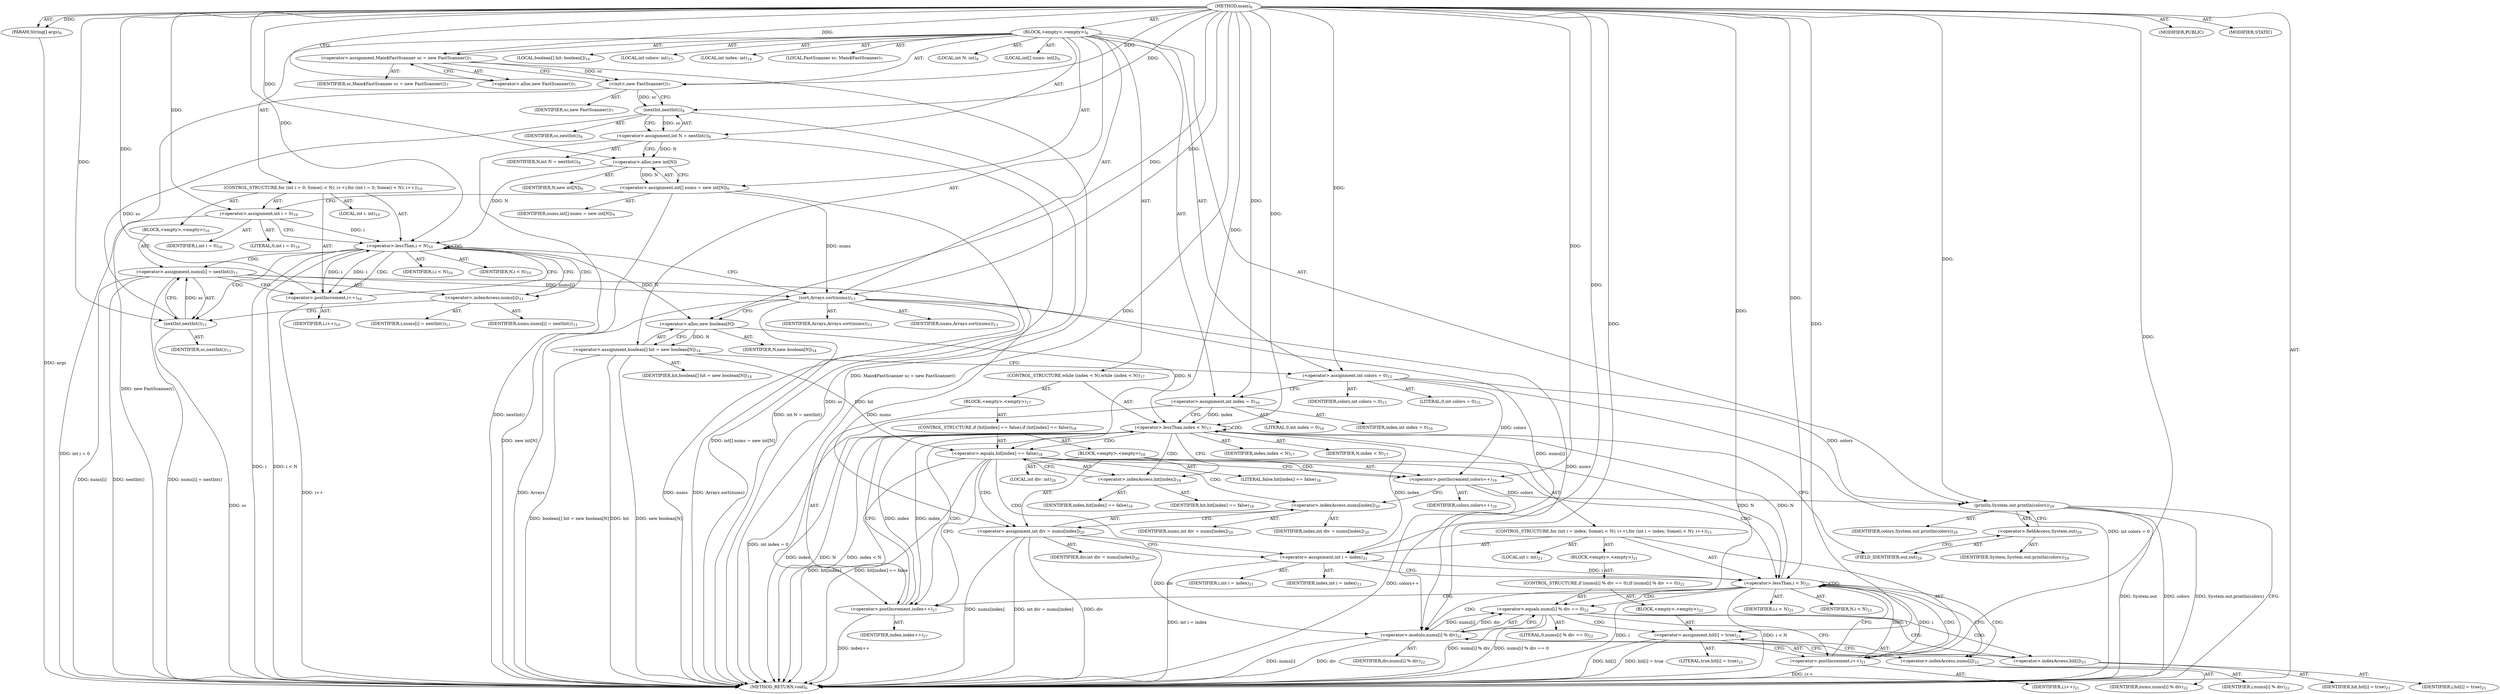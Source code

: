 digraph "main" {  
"31" [label = <(METHOD,main)<SUB>6</SUB>> ]
"32" [label = <(PARAM,String[] args)<SUB>6</SUB>> ]
"33" [label = <(BLOCK,&lt;empty&gt;,&lt;empty&gt;)<SUB>6</SUB>> ]
"4" [label = <(LOCAL,FastScanner sc: Main$FastScanner)<SUB>7</SUB>> ]
"34" [label = <(&lt;operator&gt;.assignment,Main$FastScanner sc = new FastScanner())<SUB>7</SUB>> ]
"35" [label = <(IDENTIFIER,sc,Main$FastScanner sc = new FastScanner())<SUB>7</SUB>> ]
"36" [label = <(&lt;operator&gt;.alloc,new FastScanner())<SUB>7</SUB>> ]
"37" [label = <(&lt;init&gt;,new FastScanner())<SUB>7</SUB>> ]
"3" [label = <(IDENTIFIER,sc,new FastScanner())<SUB>7</SUB>> ]
"38" [label = <(LOCAL,int N: int)<SUB>8</SUB>> ]
"39" [label = <(&lt;operator&gt;.assignment,int N = nextInt())<SUB>8</SUB>> ]
"40" [label = <(IDENTIFIER,N,int N = nextInt())<SUB>8</SUB>> ]
"41" [label = <(nextInt,nextInt())<SUB>8</SUB>> ]
"42" [label = <(IDENTIFIER,sc,nextInt())<SUB>8</SUB>> ]
"43" [label = <(LOCAL,int[] nums: int[])<SUB>9</SUB>> ]
"44" [label = <(&lt;operator&gt;.assignment,int[] nums = new int[N])<SUB>9</SUB>> ]
"45" [label = <(IDENTIFIER,nums,int[] nums = new int[N])<SUB>9</SUB>> ]
"46" [label = <(&lt;operator&gt;.alloc,new int[N])> ]
"47" [label = <(IDENTIFIER,N,new int[N])<SUB>9</SUB>> ]
"48" [label = <(CONTROL_STRUCTURE,for (int i = 0; Some(i &lt; N); i++),for (int i = 0; Some(i &lt; N); i++))<SUB>10</SUB>> ]
"49" [label = <(LOCAL,int i: int)<SUB>10</SUB>> ]
"50" [label = <(&lt;operator&gt;.assignment,int i = 0)<SUB>10</SUB>> ]
"51" [label = <(IDENTIFIER,i,int i = 0)<SUB>10</SUB>> ]
"52" [label = <(LITERAL,0,int i = 0)<SUB>10</SUB>> ]
"53" [label = <(&lt;operator&gt;.lessThan,i &lt; N)<SUB>10</SUB>> ]
"54" [label = <(IDENTIFIER,i,i &lt; N)<SUB>10</SUB>> ]
"55" [label = <(IDENTIFIER,N,i &lt; N)<SUB>10</SUB>> ]
"56" [label = <(&lt;operator&gt;.postIncrement,i++)<SUB>10</SUB>> ]
"57" [label = <(IDENTIFIER,i,i++)<SUB>10</SUB>> ]
"58" [label = <(BLOCK,&lt;empty&gt;,&lt;empty&gt;)<SUB>10</SUB>> ]
"59" [label = <(&lt;operator&gt;.assignment,nums[i] = nextInt())<SUB>11</SUB>> ]
"60" [label = <(&lt;operator&gt;.indexAccess,nums[i])<SUB>11</SUB>> ]
"61" [label = <(IDENTIFIER,nums,nums[i] = nextInt())<SUB>11</SUB>> ]
"62" [label = <(IDENTIFIER,i,nums[i] = nextInt())<SUB>11</SUB>> ]
"63" [label = <(nextInt,nextInt())<SUB>11</SUB>> ]
"64" [label = <(IDENTIFIER,sc,nextInt())<SUB>11</SUB>> ]
"65" [label = <(sort,Arrays.sort(nums))<SUB>13</SUB>> ]
"66" [label = <(IDENTIFIER,Arrays,Arrays.sort(nums))<SUB>13</SUB>> ]
"67" [label = <(IDENTIFIER,nums,Arrays.sort(nums))<SUB>13</SUB>> ]
"68" [label = <(LOCAL,boolean[] hit: boolean[])<SUB>14</SUB>> ]
"69" [label = <(&lt;operator&gt;.assignment,boolean[] hit = new boolean[N])<SUB>14</SUB>> ]
"70" [label = <(IDENTIFIER,hit,boolean[] hit = new boolean[N])<SUB>14</SUB>> ]
"71" [label = <(&lt;operator&gt;.alloc,new boolean[N])> ]
"72" [label = <(IDENTIFIER,N,new boolean[N])<SUB>14</SUB>> ]
"73" [label = <(LOCAL,int colors: int)<SUB>15</SUB>> ]
"74" [label = <(&lt;operator&gt;.assignment,int colors = 0)<SUB>15</SUB>> ]
"75" [label = <(IDENTIFIER,colors,int colors = 0)<SUB>15</SUB>> ]
"76" [label = <(LITERAL,0,int colors = 0)<SUB>15</SUB>> ]
"77" [label = <(LOCAL,int index: int)<SUB>16</SUB>> ]
"78" [label = <(&lt;operator&gt;.assignment,int index = 0)<SUB>16</SUB>> ]
"79" [label = <(IDENTIFIER,index,int index = 0)<SUB>16</SUB>> ]
"80" [label = <(LITERAL,0,int index = 0)<SUB>16</SUB>> ]
"81" [label = <(CONTROL_STRUCTURE,while (index &lt; N),while (index &lt; N))<SUB>17</SUB>> ]
"82" [label = <(&lt;operator&gt;.lessThan,index &lt; N)<SUB>17</SUB>> ]
"83" [label = <(IDENTIFIER,index,index &lt; N)<SUB>17</SUB>> ]
"84" [label = <(IDENTIFIER,N,index &lt; N)<SUB>17</SUB>> ]
"85" [label = <(BLOCK,&lt;empty&gt;,&lt;empty&gt;)<SUB>17</SUB>> ]
"86" [label = <(CONTROL_STRUCTURE,if (hit[index] == false),if (hit[index] == false))<SUB>18</SUB>> ]
"87" [label = <(&lt;operator&gt;.equals,hit[index] == false)<SUB>18</SUB>> ]
"88" [label = <(&lt;operator&gt;.indexAccess,hit[index])<SUB>18</SUB>> ]
"89" [label = <(IDENTIFIER,hit,hit[index] == false)<SUB>18</SUB>> ]
"90" [label = <(IDENTIFIER,index,hit[index] == false)<SUB>18</SUB>> ]
"91" [label = <(LITERAL,false,hit[index] == false)<SUB>18</SUB>> ]
"92" [label = <(BLOCK,&lt;empty&gt;,&lt;empty&gt;)<SUB>18</SUB>> ]
"93" [label = <(&lt;operator&gt;.postIncrement,colors++)<SUB>19</SUB>> ]
"94" [label = <(IDENTIFIER,colors,colors++)<SUB>19</SUB>> ]
"95" [label = <(LOCAL,int div: int)<SUB>20</SUB>> ]
"96" [label = <(&lt;operator&gt;.assignment,int div = nums[index])<SUB>20</SUB>> ]
"97" [label = <(IDENTIFIER,div,int div = nums[index])<SUB>20</SUB>> ]
"98" [label = <(&lt;operator&gt;.indexAccess,nums[index])<SUB>20</SUB>> ]
"99" [label = <(IDENTIFIER,nums,int div = nums[index])<SUB>20</SUB>> ]
"100" [label = <(IDENTIFIER,index,int div = nums[index])<SUB>20</SUB>> ]
"101" [label = <(CONTROL_STRUCTURE,for (int i = index; Some(i &lt; N); i++),for (int i = index; Some(i &lt; N); i++))<SUB>21</SUB>> ]
"102" [label = <(LOCAL,int i: int)<SUB>21</SUB>> ]
"103" [label = <(&lt;operator&gt;.assignment,int i = index)<SUB>21</SUB>> ]
"104" [label = <(IDENTIFIER,i,int i = index)<SUB>21</SUB>> ]
"105" [label = <(IDENTIFIER,index,int i = index)<SUB>21</SUB>> ]
"106" [label = <(&lt;operator&gt;.lessThan,i &lt; N)<SUB>21</SUB>> ]
"107" [label = <(IDENTIFIER,i,i &lt; N)<SUB>21</SUB>> ]
"108" [label = <(IDENTIFIER,N,i &lt; N)<SUB>21</SUB>> ]
"109" [label = <(&lt;operator&gt;.postIncrement,i++)<SUB>21</SUB>> ]
"110" [label = <(IDENTIFIER,i,i++)<SUB>21</SUB>> ]
"111" [label = <(BLOCK,&lt;empty&gt;,&lt;empty&gt;)<SUB>21</SUB>> ]
"112" [label = <(CONTROL_STRUCTURE,if (nums[i] % div == 0),if (nums[i] % div == 0))<SUB>22</SUB>> ]
"113" [label = <(&lt;operator&gt;.equals,nums[i] % div == 0)<SUB>22</SUB>> ]
"114" [label = <(&lt;operator&gt;.modulo,nums[i] % div)<SUB>22</SUB>> ]
"115" [label = <(&lt;operator&gt;.indexAccess,nums[i])<SUB>22</SUB>> ]
"116" [label = <(IDENTIFIER,nums,nums[i] % div)<SUB>22</SUB>> ]
"117" [label = <(IDENTIFIER,i,nums[i] % div)<SUB>22</SUB>> ]
"118" [label = <(IDENTIFIER,div,nums[i] % div)<SUB>22</SUB>> ]
"119" [label = <(LITERAL,0,nums[i] % div == 0)<SUB>22</SUB>> ]
"120" [label = <(BLOCK,&lt;empty&gt;,&lt;empty&gt;)<SUB>22</SUB>> ]
"121" [label = <(&lt;operator&gt;.assignment,hit[i] = true)<SUB>23</SUB>> ]
"122" [label = <(&lt;operator&gt;.indexAccess,hit[i])<SUB>23</SUB>> ]
"123" [label = <(IDENTIFIER,hit,hit[i] = true)<SUB>23</SUB>> ]
"124" [label = <(IDENTIFIER,i,hit[i] = true)<SUB>23</SUB>> ]
"125" [label = <(LITERAL,true,hit[i] = true)<SUB>23</SUB>> ]
"126" [label = <(&lt;operator&gt;.postIncrement,index++)<SUB>27</SUB>> ]
"127" [label = <(IDENTIFIER,index,index++)<SUB>27</SUB>> ]
"128" [label = <(println,System.out.println(colors))<SUB>29</SUB>> ]
"129" [label = <(&lt;operator&gt;.fieldAccess,System.out)<SUB>29</SUB>> ]
"130" [label = <(IDENTIFIER,System,System.out.println(colors))<SUB>29</SUB>> ]
"131" [label = <(FIELD_IDENTIFIER,out,out)<SUB>29</SUB>> ]
"132" [label = <(IDENTIFIER,colors,System.out.println(colors))<SUB>29</SUB>> ]
"133" [label = <(MODIFIER,PUBLIC)> ]
"134" [label = <(MODIFIER,STATIC)> ]
"135" [label = <(METHOD_RETURN,void)<SUB>6</SUB>> ]
  "31" -> "32"  [ label = "AST: "] 
  "31" -> "33"  [ label = "AST: "] 
  "31" -> "133"  [ label = "AST: "] 
  "31" -> "134"  [ label = "AST: "] 
  "31" -> "135"  [ label = "AST: "] 
  "33" -> "4"  [ label = "AST: "] 
  "33" -> "34"  [ label = "AST: "] 
  "33" -> "37"  [ label = "AST: "] 
  "33" -> "38"  [ label = "AST: "] 
  "33" -> "39"  [ label = "AST: "] 
  "33" -> "43"  [ label = "AST: "] 
  "33" -> "44"  [ label = "AST: "] 
  "33" -> "48"  [ label = "AST: "] 
  "33" -> "65"  [ label = "AST: "] 
  "33" -> "68"  [ label = "AST: "] 
  "33" -> "69"  [ label = "AST: "] 
  "33" -> "73"  [ label = "AST: "] 
  "33" -> "74"  [ label = "AST: "] 
  "33" -> "77"  [ label = "AST: "] 
  "33" -> "78"  [ label = "AST: "] 
  "33" -> "81"  [ label = "AST: "] 
  "33" -> "128"  [ label = "AST: "] 
  "34" -> "35"  [ label = "AST: "] 
  "34" -> "36"  [ label = "AST: "] 
  "37" -> "3"  [ label = "AST: "] 
  "39" -> "40"  [ label = "AST: "] 
  "39" -> "41"  [ label = "AST: "] 
  "41" -> "42"  [ label = "AST: "] 
  "44" -> "45"  [ label = "AST: "] 
  "44" -> "46"  [ label = "AST: "] 
  "46" -> "47"  [ label = "AST: "] 
  "48" -> "49"  [ label = "AST: "] 
  "48" -> "50"  [ label = "AST: "] 
  "48" -> "53"  [ label = "AST: "] 
  "48" -> "56"  [ label = "AST: "] 
  "48" -> "58"  [ label = "AST: "] 
  "50" -> "51"  [ label = "AST: "] 
  "50" -> "52"  [ label = "AST: "] 
  "53" -> "54"  [ label = "AST: "] 
  "53" -> "55"  [ label = "AST: "] 
  "56" -> "57"  [ label = "AST: "] 
  "58" -> "59"  [ label = "AST: "] 
  "59" -> "60"  [ label = "AST: "] 
  "59" -> "63"  [ label = "AST: "] 
  "60" -> "61"  [ label = "AST: "] 
  "60" -> "62"  [ label = "AST: "] 
  "63" -> "64"  [ label = "AST: "] 
  "65" -> "66"  [ label = "AST: "] 
  "65" -> "67"  [ label = "AST: "] 
  "69" -> "70"  [ label = "AST: "] 
  "69" -> "71"  [ label = "AST: "] 
  "71" -> "72"  [ label = "AST: "] 
  "74" -> "75"  [ label = "AST: "] 
  "74" -> "76"  [ label = "AST: "] 
  "78" -> "79"  [ label = "AST: "] 
  "78" -> "80"  [ label = "AST: "] 
  "81" -> "82"  [ label = "AST: "] 
  "81" -> "85"  [ label = "AST: "] 
  "82" -> "83"  [ label = "AST: "] 
  "82" -> "84"  [ label = "AST: "] 
  "85" -> "86"  [ label = "AST: "] 
  "85" -> "126"  [ label = "AST: "] 
  "86" -> "87"  [ label = "AST: "] 
  "86" -> "92"  [ label = "AST: "] 
  "87" -> "88"  [ label = "AST: "] 
  "87" -> "91"  [ label = "AST: "] 
  "88" -> "89"  [ label = "AST: "] 
  "88" -> "90"  [ label = "AST: "] 
  "92" -> "93"  [ label = "AST: "] 
  "92" -> "95"  [ label = "AST: "] 
  "92" -> "96"  [ label = "AST: "] 
  "92" -> "101"  [ label = "AST: "] 
  "93" -> "94"  [ label = "AST: "] 
  "96" -> "97"  [ label = "AST: "] 
  "96" -> "98"  [ label = "AST: "] 
  "98" -> "99"  [ label = "AST: "] 
  "98" -> "100"  [ label = "AST: "] 
  "101" -> "102"  [ label = "AST: "] 
  "101" -> "103"  [ label = "AST: "] 
  "101" -> "106"  [ label = "AST: "] 
  "101" -> "109"  [ label = "AST: "] 
  "101" -> "111"  [ label = "AST: "] 
  "103" -> "104"  [ label = "AST: "] 
  "103" -> "105"  [ label = "AST: "] 
  "106" -> "107"  [ label = "AST: "] 
  "106" -> "108"  [ label = "AST: "] 
  "109" -> "110"  [ label = "AST: "] 
  "111" -> "112"  [ label = "AST: "] 
  "112" -> "113"  [ label = "AST: "] 
  "112" -> "120"  [ label = "AST: "] 
  "113" -> "114"  [ label = "AST: "] 
  "113" -> "119"  [ label = "AST: "] 
  "114" -> "115"  [ label = "AST: "] 
  "114" -> "118"  [ label = "AST: "] 
  "115" -> "116"  [ label = "AST: "] 
  "115" -> "117"  [ label = "AST: "] 
  "120" -> "121"  [ label = "AST: "] 
  "121" -> "122"  [ label = "AST: "] 
  "121" -> "125"  [ label = "AST: "] 
  "122" -> "123"  [ label = "AST: "] 
  "122" -> "124"  [ label = "AST: "] 
  "126" -> "127"  [ label = "AST: "] 
  "128" -> "129"  [ label = "AST: "] 
  "128" -> "132"  [ label = "AST: "] 
  "129" -> "130"  [ label = "AST: "] 
  "129" -> "131"  [ label = "AST: "] 
  "34" -> "37"  [ label = "CFG: "] 
  "37" -> "41"  [ label = "CFG: "] 
  "39" -> "46"  [ label = "CFG: "] 
  "44" -> "50"  [ label = "CFG: "] 
  "65" -> "71"  [ label = "CFG: "] 
  "69" -> "74"  [ label = "CFG: "] 
  "74" -> "78"  [ label = "CFG: "] 
  "78" -> "82"  [ label = "CFG: "] 
  "128" -> "135"  [ label = "CFG: "] 
  "36" -> "34"  [ label = "CFG: "] 
  "41" -> "39"  [ label = "CFG: "] 
  "46" -> "44"  [ label = "CFG: "] 
  "50" -> "53"  [ label = "CFG: "] 
  "53" -> "60"  [ label = "CFG: "] 
  "53" -> "65"  [ label = "CFG: "] 
  "56" -> "53"  [ label = "CFG: "] 
  "71" -> "69"  [ label = "CFG: "] 
  "82" -> "88"  [ label = "CFG: "] 
  "82" -> "131"  [ label = "CFG: "] 
  "129" -> "128"  [ label = "CFG: "] 
  "59" -> "56"  [ label = "CFG: "] 
  "126" -> "82"  [ label = "CFG: "] 
  "131" -> "129"  [ label = "CFG: "] 
  "60" -> "63"  [ label = "CFG: "] 
  "63" -> "59"  [ label = "CFG: "] 
  "87" -> "93"  [ label = "CFG: "] 
  "87" -> "126"  [ label = "CFG: "] 
  "88" -> "87"  [ label = "CFG: "] 
  "93" -> "98"  [ label = "CFG: "] 
  "96" -> "103"  [ label = "CFG: "] 
  "98" -> "96"  [ label = "CFG: "] 
  "103" -> "106"  [ label = "CFG: "] 
  "106" -> "115"  [ label = "CFG: "] 
  "106" -> "126"  [ label = "CFG: "] 
  "109" -> "106"  [ label = "CFG: "] 
  "113" -> "122"  [ label = "CFG: "] 
  "113" -> "109"  [ label = "CFG: "] 
  "114" -> "113"  [ label = "CFG: "] 
  "121" -> "109"  [ label = "CFG: "] 
  "115" -> "114"  [ label = "CFG: "] 
  "122" -> "121"  [ label = "CFG: "] 
  "31" -> "36"  [ label = "CFG: "] 
  "32" -> "135"  [ label = "DDG: args"] 
  "34" -> "135"  [ label = "DDG: Main$FastScanner sc = new FastScanner()"] 
  "37" -> "135"  [ label = "DDG: new FastScanner()"] 
  "41" -> "135"  [ label = "DDG: sc"] 
  "39" -> "135"  [ label = "DDG: nextInt()"] 
  "39" -> "135"  [ label = "DDG: int N = nextInt()"] 
  "44" -> "135"  [ label = "DDG: new int[N]"] 
  "44" -> "135"  [ label = "DDG: int[] nums = new int[N]"] 
  "50" -> "135"  [ label = "DDG: int i = 0"] 
  "53" -> "135"  [ label = "DDG: i"] 
  "53" -> "135"  [ label = "DDG: i &lt; N"] 
  "65" -> "135"  [ label = "DDG: nums"] 
  "65" -> "135"  [ label = "DDG: Arrays.sort(nums)"] 
  "69" -> "135"  [ label = "DDG: hit"] 
  "69" -> "135"  [ label = "DDG: new boolean[N]"] 
  "69" -> "135"  [ label = "DDG: boolean[] hit = new boolean[N]"] 
  "74" -> "135"  [ label = "DDG: int colors = 0"] 
  "78" -> "135"  [ label = "DDG: int index = 0"] 
  "82" -> "135"  [ label = "DDG: index"] 
  "82" -> "135"  [ label = "DDG: N"] 
  "82" -> "135"  [ label = "DDG: index &lt; N"] 
  "128" -> "135"  [ label = "DDG: System.out"] 
  "128" -> "135"  [ label = "DDG: colors"] 
  "128" -> "135"  [ label = "DDG: System.out.println(colors)"] 
  "87" -> "135"  [ label = "DDG: hit[index]"] 
  "87" -> "135"  [ label = "DDG: hit[index] == false"] 
  "93" -> "135"  [ label = "DDG: colors++"] 
  "96" -> "135"  [ label = "DDG: div"] 
  "96" -> "135"  [ label = "DDG: nums[index]"] 
  "96" -> "135"  [ label = "DDG: int div = nums[index]"] 
  "103" -> "135"  [ label = "DDG: int i = index"] 
  "106" -> "135"  [ label = "DDG: i"] 
  "106" -> "135"  [ label = "DDG: i &lt; N"] 
  "126" -> "135"  [ label = "DDG: index++"] 
  "114" -> "135"  [ label = "DDG: nums[i]"] 
  "114" -> "135"  [ label = "DDG: div"] 
  "113" -> "135"  [ label = "DDG: nums[i] % div"] 
  "113" -> "135"  [ label = "DDG: nums[i] % div == 0"] 
  "121" -> "135"  [ label = "DDG: hit[i]"] 
  "121" -> "135"  [ label = "DDG: hit[i] = true"] 
  "109" -> "135"  [ label = "DDG: i++"] 
  "59" -> "135"  [ label = "DDG: nums[i]"] 
  "63" -> "135"  [ label = "DDG: sc"] 
  "59" -> "135"  [ label = "DDG: nextInt()"] 
  "59" -> "135"  [ label = "DDG: nums[i] = nextInt()"] 
  "56" -> "135"  [ label = "DDG: i++"] 
  "65" -> "135"  [ label = "DDG: Arrays"] 
  "31" -> "32"  [ label = "DDG: "] 
  "31" -> "34"  [ label = "DDG: "] 
  "41" -> "39"  [ label = "DDG: sc"] 
  "46" -> "44"  [ label = "DDG: N"] 
  "71" -> "69"  [ label = "DDG: N"] 
  "31" -> "74"  [ label = "DDG: "] 
  "31" -> "78"  [ label = "DDG: "] 
  "34" -> "37"  [ label = "DDG: sc"] 
  "31" -> "37"  [ label = "DDG: "] 
  "31" -> "50"  [ label = "DDG: "] 
  "31" -> "65"  [ label = "DDG: "] 
  "44" -> "65"  [ label = "DDG: nums"] 
  "59" -> "65"  [ label = "DDG: nums[i]"] 
  "74" -> "128"  [ label = "DDG: colors"] 
  "93" -> "128"  [ label = "DDG: colors"] 
  "31" -> "128"  [ label = "DDG: "] 
  "37" -> "41"  [ label = "DDG: sc"] 
  "31" -> "41"  [ label = "DDG: "] 
  "39" -> "46"  [ label = "DDG: N"] 
  "31" -> "46"  [ label = "DDG: "] 
  "50" -> "53"  [ label = "DDG: i"] 
  "56" -> "53"  [ label = "DDG: i"] 
  "31" -> "53"  [ label = "DDG: "] 
  "46" -> "53"  [ label = "DDG: N"] 
  "53" -> "56"  [ label = "DDG: i"] 
  "31" -> "56"  [ label = "DDG: "] 
  "63" -> "59"  [ label = "DDG: sc"] 
  "53" -> "71"  [ label = "DDG: N"] 
  "31" -> "71"  [ label = "DDG: "] 
  "78" -> "82"  [ label = "DDG: index"] 
  "126" -> "82"  [ label = "DDG: index"] 
  "31" -> "82"  [ label = "DDG: "] 
  "71" -> "82"  [ label = "DDG: N"] 
  "106" -> "82"  [ label = "DDG: N"] 
  "82" -> "126"  [ label = "DDG: index"] 
  "31" -> "126"  [ label = "DDG: "] 
  "41" -> "63"  [ label = "DDG: sc"] 
  "31" -> "63"  [ label = "DDG: "] 
  "69" -> "87"  [ label = "DDG: hit"] 
  "31" -> "87"  [ label = "DDG: "] 
  "65" -> "96"  [ label = "DDG: nums"] 
  "74" -> "93"  [ label = "DDG: colors"] 
  "31" -> "93"  [ label = "DDG: "] 
  "82" -> "103"  [ label = "DDG: index"] 
  "31" -> "103"  [ label = "DDG: "] 
  "103" -> "106"  [ label = "DDG: i"] 
  "109" -> "106"  [ label = "DDG: i"] 
  "31" -> "106"  [ label = "DDG: "] 
  "82" -> "106"  [ label = "DDG: N"] 
  "106" -> "109"  [ label = "DDG: i"] 
  "31" -> "109"  [ label = "DDG: "] 
  "114" -> "113"  [ label = "DDG: nums[i]"] 
  "114" -> "113"  [ label = "DDG: div"] 
  "31" -> "113"  [ label = "DDG: "] 
  "31" -> "121"  [ label = "DDG: "] 
  "65" -> "114"  [ label = "DDG: nums"] 
  "59" -> "114"  [ label = "DDG: nums[i]"] 
  "96" -> "114"  [ label = "DDG: div"] 
  "31" -> "114"  [ label = "DDG: "] 
  "53" -> "60"  [ label = "CDG: "] 
  "53" -> "56"  [ label = "CDG: "] 
  "53" -> "59"  [ label = "CDG: "] 
  "53" -> "53"  [ label = "CDG: "] 
  "53" -> "63"  [ label = "CDG: "] 
  "82" -> "87"  [ label = "CDG: "] 
  "82" -> "82"  [ label = "CDG: "] 
  "82" -> "126"  [ label = "CDG: "] 
  "82" -> "88"  [ label = "CDG: "] 
  "87" -> "96"  [ label = "CDG: "] 
  "87" -> "98"  [ label = "CDG: "] 
  "87" -> "103"  [ label = "CDG: "] 
  "87" -> "106"  [ label = "CDG: "] 
  "87" -> "93"  [ label = "CDG: "] 
  "106" -> "115"  [ label = "CDG: "] 
  "106" -> "113"  [ label = "CDG: "] 
  "106" -> "114"  [ label = "CDG: "] 
  "106" -> "106"  [ label = "CDG: "] 
  "106" -> "109"  [ label = "CDG: "] 
  "113" -> "122"  [ label = "CDG: "] 
  "113" -> "121"  [ label = "CDG: "] 
}
